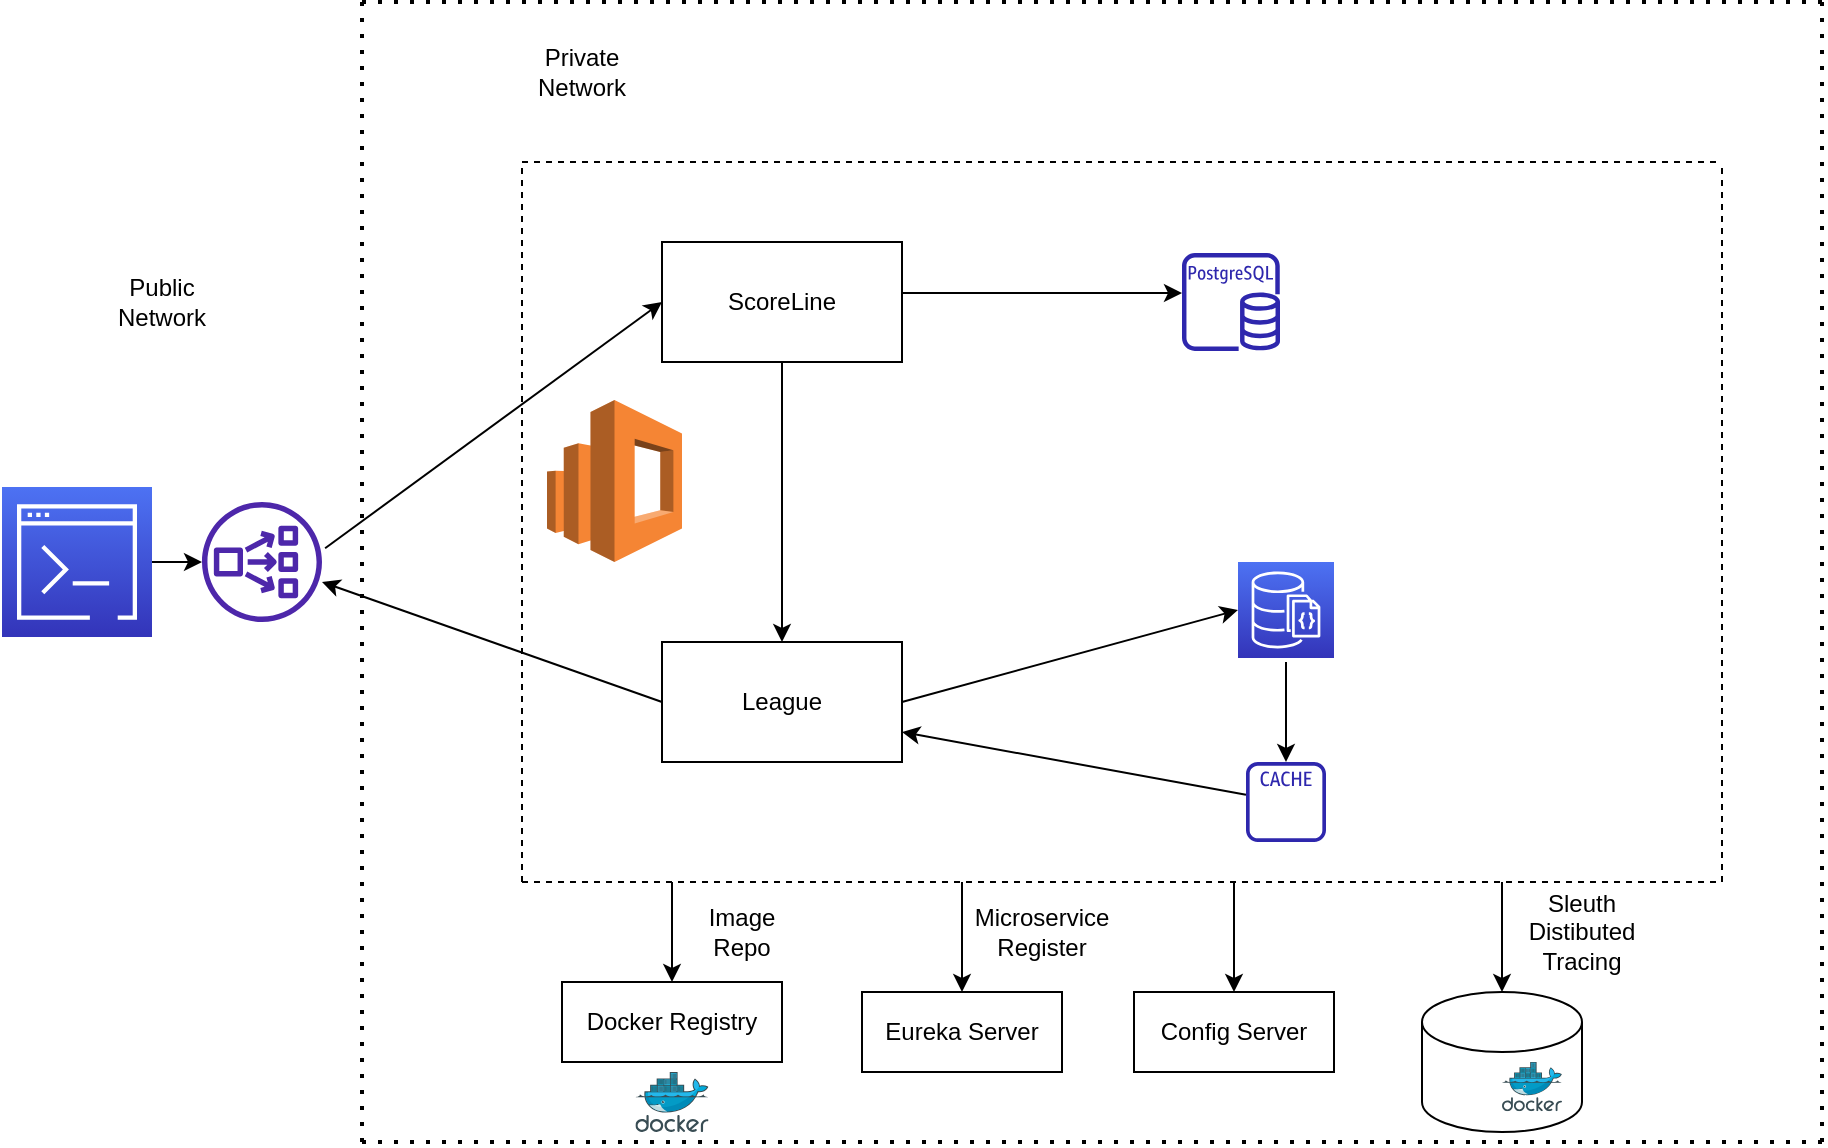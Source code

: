 <mxfile version="20.0.1" type="device"><diagram id="AHEztPZ_pPZyrWicwX3z" name="Page-1"><mxGraphModel dx="1422" dy="762" grid="1" gridSize="10" guides="1" tooltips="1" connect="1" arrows="1" fold="1" page="1" pageScale="1" pageWidth="850" pageHeight="1100" math="0" shadow="0"><root><mxCell id="0"/><mxCell id="1" parent="0"/><mxCell id="-Cw4sKU5UWufTSIsmumC-1" value="" style="endArrow=none;dashed=1;html=1;dashPattern=1 3;strokeWidth=2;rounded=0;" edge="1" parent="1"><mxGeometry width="50" height="50" relative="1" as="geometry"><mxPoint x="230" y="80" as="sourcePoint"/><mxPoint x="960" y="80" as="targetPoint"/></mxGeometry></mxCell><mxCell id="-Cw4sKU5UWufTSIsmumC-2" value="" style="endArrow=none;dashed=1;html=1;dashPattern=1 3;strokeWidth=2;rounded=0;" edge="1" parent="1"><mxGeometry width="50" height="50" relative="1" as="geometry"><mxPoint x="230" y="650" as="sourcePoint"/><mxPoint x="230" y="80" as="targetPoint"/></mxGeometry></mxCell><mxCell id="-Cw4sKU5UWufTSIsmumC-3" value="" style="endArrow=none;dashed=1;html=1;dashPattern=1 3;strokeWidth=2;rounded=0;" edge="1" parent="1"><mxGeometry width="50" height="50" relative="1" as="geometry"><mxPoint x="230" y="650" as="sourcePoint"/><mxPoint x="960" y="650" as="targetPoint"/></mxGeometry></mxCell><mxCell id="-Cw4sKU5UWufTSIsmumC-4" value="" style="sketch=0;outlineConnect=0;fontColor=#232F3E;gradientColor=none;fillColor=#4D27AA;strokeColor=none;dashed=0;verticalLabelPosition=bottom;verticalAlign=top;align=center;html=1;fontSize=12;fontStyle=0;aspect=fixed;pointerEvents=1;shape=mxgraph.aws4.network_load_balancer;" vertex="1" parent="1"><mxGeometry x="150" y="330" width="60" height="60" as="geometry"/></mxCell><mxCell id="-Cw4sKU5UWufTSIsmumC-5" value="ScoreLine" style="rounded=0;whiteSpace=wrap;html=1;" vertex="1" parent="1"><mxGeometry x="380" y="200" width="120" height="60" as="geometry"/></mxCell><mxCell id="-Cw4sKU5UWufTSIsmumC-6" value="League" style="rounded=0;whiteSpace=wrap;html=1;" vertex="1" parent="1"><mxGeometry x="380" y="400" width="120" height="60" as="geometry"/></mxCell><mxCell id="-Cw4sKU5UWufTSIsmumC-9" value="" style="sketch=0;outlineConnect=0;fontColor=#232F3E;gradientColor=none;fillColor=#2E27AD;strokeColor=none;dashed=0;verticalLabelPosition=bottom;verticalAlign=top;align=center;html=1;fontSize=12;fontStyle=0;aspect=fixed;pointerEvents=1;shape=mxgraph.aws4.cache_node;" vertex="1" parent="1"><mxGeometry x="672" y="460" width="40" height="40" as="geometry"/></mxCell><mxCell id="-Cw4sKU5UWufTSIsmumC-10" value="" style="sketch=0;points=[[0,0,0],[0.25,0,0],[0.5,0,0],[0.75,0,0],[1,0,0],[0,1,0],[0.25,1,0],[0.5,1,0],[0.75,1,0],[1,1,0],[0,0.25,0],[0,0.5,0],[0,0.75,0],[1,0.25,0],[1,0.5,0],[1,0.75,0]];outlineConnect=0;fontColor=#232F3E;gradientColor=#4D72F3;gradientDirection=north;fillColor=#3334B9;strokeColor=#ffffff;dashed=0;verticalLabelPosition=bottom;verticalAlign=top;align=center;html=1;fontSize=12;fontStyle=0;aspect=fixed;shape=mxgraph.aws4.resourceIcon;resIcon=mxgraph.aws4.documentdb_with_mongodb_compatibility;" vertex="1" parent="1"><mxGeometry x="668" y="360" width="48" height="48" as="geometry"/></mxCell><mxCell id="-Cw4sKU5UWufTSIsmumC-11" value="" style="sketch=0;outlineConnect=0;fontColor=#232F3E;gradientColor=none;fillColor=#2E27AD;strokeColor=none;dashed=0;verticalLabelPosition=bottom;verticalAlign=top;align=center;html=1;fontSize=12;fontStyle=0;aspect=fixed;pointerEvents=1;shape=mxgraph.aws4.rds_postgresql_instance;" vertex="1" parent="1"><mxGeometry x="640" y="205.5" width="49" height="49" as="geometry"/></mxCell><mxCell id="-Cw4sKU5UWufTSIsmumC-12" value="" style="endArrow=none;dashed=1;html=1;rounded=0;" edge="1" parent="1"><mxGeometry width="50" height="50" relative="1" as="geometry"><mxPoint x="310" y="160" as="sourcePoint"/><mxPoint x="910" y="160" as="targetPoint"/></mxGeometry></mxCell><mxCell id="-Cw4sKU5UWufTSIsmumC-13" value="" style="endArrow=none;dashed=1;html=1;rounded=0;" edge="1" parent="1"><mxGeometry width="50" height="50" relative="1" as="geometry"><mxPoint x="310" y="520" as="sourcePoint"/><mxPoint x="310" y="160" as="targetPoint"/></mxGeometry></mxCell><mxCell id="-Cw4sKU5UWufTSIsmumC-14" value="" style="endArrow=none;dashed=1;html=1;rounded=0;" edge="1" parent="1"><mxGeometry width="50" height="50" relative="1" as="geometry"><mxPoint x="310" y="520" as="sourcePoint"/><mxPoint x="910" y="520" as="targetPoint"/></mxGeometry></mxCell><mxCell id="-Cw4sKU5UWufTSIsmumC-15" value="" style="endArrow=none;dashed=1;html=1;rounded=0;" edge="1" parent="1"><mxGeometry width="50" height="50" relative="1" as="geometry"><mxPoint x="910" y="520" as="sourcePoint"/><mxPoint x="910" y="160" as="targetPoint"/><Array as="points"><mxPoint x="910" y="340"/></Array></mxGeometry></mxCell><mxCell id="-Cw4sKU5UWufTSIsmumC-16" value="" style="endArrow=classic;html=1;rounded=0;entryX=0;entryY=0.5;entryDx=0;entryDy=0;exitX=1.026;exitY=0.385;exitDx=0;exitDy=0;exitPerimeter=0;" edge="1" parent="1" source="-Cw4sKU5UWufTSIsmumC-4" target="-Cw4sKU5UWufTSIsmumC-5"><mxGeometry width="50" height="50" relative="1" as="geometry"><mxPoint x="510" y="410" as="sourcePoint"/><mxPoint x="560" y="360" as="targetPoint"/></mxGeometry></mxCell><mxCell id="-Cw4sKU5UWufTSIsmumC-18" value="" style="endArrow=classic;html=1;rounded=0;entryX=0;entryY=0.408;entryDx=0;entryDy=0;entryPerimeter=0;exitX=1;exitY=0.425;exitDx=0;exitDy=0;exitPerimeter=0;" edge="1" parent="1" source="-Cw4sKU5UWufTSIsmumC-5" target="-Cw4sKU5UWufTSIsmumC-11"><mxGeometry width="50" height="50" relative="1" as="geometry"><mxPoint x="510" y="410" as="sourcePoint"/><mxPoint x="560" y="360" as="targetPoint"/></mxGeometry></mxCell><mxCell id="-Cw4sKU5UWufTSIsmumC-19" value="" style="endArrow=classic;html=1;rounded=0;exitX=0.5;exitY=1;exitDx=0;exitDy=0;entryX=0.5;entryY=0;entryDx=0;entryDy=0;" edge="1" parent="1" source="-Cw4sKU5UWufTSIsmumC-5" target="-Cw4sKU5UWufTSIsmumC-6"><mxGeometry width="50" height="50" relative="1" as="geometry"><mxPoint x="510" y="410" as="sourcePoint"/><mxPoint x="560" y="360" as="targetPoint"/></mxGeometry></mxCell><mxCell id="-Cw4sKU5UWufTSIsmumC-20" value="" style="endArrow=classic;html=1;rounded=0;exitX=1;exitY=0.5;exitDx=0;exitDy=0;entryX=0;entryY=0.5;entryDx=0;entryDy=0;entryPerimeter=0;" edge="1" parent="1" source="-Cw4sKU5UWufTSIsmumC-6" target="-Cw4sKU5UWufTSIsmumC-10"><mxGeometry width="50" height="50" relative="1" as="geometry"><mxPoint x="510" y="410" as="sourcePoint"/><mxPoint x="560" y="360" as="targetPoint"/></mxGeometry></mxCell><mxCell id="-Cw4sKU5UWufTSIsmumC-22" value="" style="endArrow=classic;html=1;rounded=0;entryX=1;entryY=0.75;entryDx=0;entryDy=0;" edge="1" parent="1" source="-Cw4sKU5UWufTSIsmumC-9" target="-Cw4sKU5UWufTSIsmumC-6"><mxGeometry width="50" height="50" relative="1" as="geometry"><mxPoint x="580" y="480" as="sourcePoint"/><mxPoint x="560" y="360" as="targetPoint"/></mxGeometry></mxCell><mxCell id="-Cw4sKU5UWufTSIsmumC-23" value="" style="endArrow=classic;html=1;rounded=0;" edge="1" parent="1" target="-Cw4sKU5UWufTSIsmumC-9"><mxGeometry width="50" height="50" relative="1" as="geometry"><mxPoint x="692" y="410" as="sourcePoint"/><mxPoint x="820" y="380" as="targetPoint"/></mxGeometry></mxCell><mxCell id="-Cw4sKU5UWufTSIsmumC-24" value="" style="endArrow=classic;html=1;rounded=0;exitX=0;exitY=0.5;exitDx=0;exitDy=0;" edge="1" parent="1" source="-Cw4sKU5UWufTSIsmumC-6"><mxGeometry width="50" height="50" relative="1" as="geometry"><mxPoint x="510" y="410" as="sourcePoint"/><mxPoint x="210" y="370" as="targetPoint"/></mxGeometry></mxCell><mxCell id="-Cw4sKU5UWufTSIsmumC-26" value="" style="sketch=0;points=[[0,0,0],[0.25,0,0],[0.5,0,0],[0.75,0,0],[1,0,0],[0,1,0],[0.25,1,0],[0.5,1,0],[0.75,1,0],[1,1,0],[0,0.25,0],[0,0.5,0],[0,0.75,0],[1,0.25,0],[1,0.5,0],[1,0.75,0]];outlineConnect=0;fontColor=#232F3E;gradientColor=#4D72F3;gradientDirection=north;fillColor=#3334B9;strokeColor=#ffffff;dashed=0;verticalLabelPosition=bottom;verticalAlign=top;align=center;html=1;fontSize=12;fontStyle=0;aspect=fixed;shape=mxgraph.aws4.resourceIcon;resIcon=mxgraph.aws4.command_line_interface;" vertex="1" parent="1"><mxGeometry x="50" y="322.5" width="75" height="75" as="geometry"/></mxCell><mxCell id="-Cw4sKU5UWufTSIsmumC-27" value="" style="endArrow=classic;html=1;rounded=0;exitX=1;exitY=0.5;exitDx=0;exitDy=0;exitPerimeter=0;" edge="1" parent="1" source="-Cw4sKU5UWufTSIsmumC-26"><mxGeometry width="50" height="50" relative="1" as="geometry"><mxPoint x="400" y="410" as="sourcePoint"/><mxPoint x="150" y="360" as="targetPoint"/></mxGeometry></mxCell><mxCell id="-Cw4sKU5UWufTSIsmumC-28" value="" style="endArrow=none;dashed=1;html=1;dashPattern=1 3;strokeWidth=2;rounded=0;" edge="1" parent="1"><mxGeometry width="50" height="50" relative="1" as="geometry"><mxPoint x="960" y="650" as="sourcePoint"/><mxPoint x="960" y="80" as="targetPoint"/></mxGeometry></mxCell><mxCell id="-Cw4sKU5UWufTSIsmumC-29" value="Public Network" style="text;html=1;strokeColor=none;fillColor=none;align=center;verticalAlign=middle;whiteSpace=wrap;rounded=0;" vertex="1" parent="1"><mxGeometry x="100" y="215" width="60" height="30" as="geometry"/></mxCell><mxCell id="-Cw4sKU5UWufTSIsmumC-30" value="Private Network" style="text;html=1;strokeColor=none;fillColor=none;align=center;verticalAlign=middle;whiteSpace=wrap;rounded=0;" vertex="1" parent="1"><mxGeometry x="310" y="100" width="60" height="30" as="geometry"/></mxCell><mxCell id="-Cw4sKU5UWufTSIsmumC-31" value="" style="sketch=0;aspect=fixed;html=1;points=[];align=center;image;fontSize=12;image=img/lib/mscae/Docker.svg;" vertex="1" parent="1"><mxGeometry x="366.7" y="615" width="36.59" height="30" as="geometry"/></mxCell><mxCell id="-Cw4sKU5UWufTSIsmumC-32" value="Docker Registry" style="rounded=0;whiteSpace=wrap;html=1;" vertex="1" parent="1"><mxGeometry x="330" y="570" width="110" height="40" as="geometry"/></mxCell><mxCell id="-Cw4sKU5UWufTSIsmumC-33" value="Eureka Server" style="rounded=0;whiteSpace=wrap;html=1;" vertex="1" parent="1"><mxGeometry x="480" y="575" width="100" height="40" as="geometry"/></mxCell><mxCell id="-Cw4sKU5UWufTSIsmumC-34" value="Config Server" style="rounded=0;whiteSpace=wrap;html=1;" vertex="1" parent="1"><mxGeometry x="616" y="575" width="100" height="40" as="geometry"/></mxCell><mxCell id="-Cw4sKU5UWufTSIsmumC-36" value="" style="shape=cylinder3;whiteSpace=wrap;html=1;boundedLbl=1;backgroundOutline=1;size=15;" vertex="1" parent="1"><mxGeometry x="760" y="575" width="80" height="70" as="geometry"/></mxCell><mxCell id="-Cw4sKU5UWufTSIsmumC-37" value="" style="endArrow=classic;html=1;rounded=0;" edge="1" parent="1" target="-Cw4sKU5UWufTSIsmumC-36"><mxGeometry width="50" height="50" relative="1" as="geometry"><mxPoint x="800" y="520" as="sourcePoint"/><mxPoint x="850" y="470" as="targetPoint"/></mxGeometry></mxCell><mxCell id="-Cw4sKU5UWufTSIsmumC-38" value="" style="endArrow=classic;html=1;rounded=0;entryX=0.5;entryY=0;entryDx=0;entryDy=0;" edge="1" parent="1" target="-Cw4sKU5UWufTSIsmumC-34"><mxGeometry width="50" height="50" relative="1" as="geometry"><mxPoint x="666" y="520" as="sourcePoint"/><mxPoint x="760" y="350" as="targetPoint"/></mxGeometry></mxCell><mxCell id="-Cw4sKU5UWufTSIsmumC-39" value="Sleuth Distibuted Tracing" style="text;html=1;strokeColor=none;fillColor=none;align=center;verticalAlign=middle;whiteSpace=wrap;rounded=0;" vertex="1" parent="1"><mxGeometry x="810" y="530" width="60" height="30" as="geometry"/></mxCell><mxCell id="-Cw4sKU5UWufTSIsmumC-40" value="" style="endArrow=classic;html=1;rounded=0;entryX=0.5;entryY=0;entryDx=0;entryDy=0;" edge="1" parent="1" target="-Cw4sKU5UWufTSIsmumC-33"><mxGeometry width="50" height="50" relative="1" as="geometry"><mxPoint x="530" y="520" as="sourcePoint"/><mxPoint x="760" y="340" as="targetPoint"/></mxGeometry></mxCell><mxCell id="-Cw4sKU5UWufTSIsmumC-41" value="Microservice Register" style="text;html=1;strokeColor=none;fillColor=none;align=center;verticalAlign=middle;whiteSpace=wrap;rounded=0;" vertex="1" parent="1"><mxGeometry x="540" y="530" width="60" height="30" as="geometry"/></mxCell><mxCell id="-Cw4sKU5UWufTSIsmumC-42" value="" style="endArrow=classic;html=1;rounded=0;" edge="1" parent="1" target="-Cw4sKU5UWufTSIsmumC-32"><mxGeometry width="50" height="50" relative="1" as="geometry"><mxPoint x="385" y="520" as="sourcePoint"/><mxPoint x="425" y="470" as="targetPoint"/></mxGeometry></mxCell><mxCell id="-Cw4sKU5UWufTSIsmumC-43" value="Image Repo" style="text;html=1;strokeColor=none;fillColor=none;align=center;verticalAlign=middle;whiteSpace=wrap;rounded=0;" vertex="1" parent="1"><mxGeometry x="390" y="530" width="60" height="30" as="geometry"/></mxCell><mxCell id="-Cw4sKU5UWufTSIsmumC-44" value="" style="sketch=0;aspect=fixed;html=1;points=[];align=center;image;fontSize=12;image=img/lib/mscae/Docker.svg;" vertex="1" parent="1"><mxGeometry x="800" y="610" width="30" height="24.6" as="geometry"/></mxCell><mxCell id="-Cw4sKU5UWufTSIsmumC-45" value="" style="outlineConnect=0;dashed=0;verticalLabelPosition=bottom;verticalAlign=top;align=center;html=1;shape=mxgraph.aws3.elasticsearch_service;fillColor=#F58534;gradientColor=none;" vertex="1" parent="1"><mxGeometry x="322.5" y="279" width="67.5" height="81" as="geometry"/></mxCell></root></mxGraphModel></diagram></mxfile>